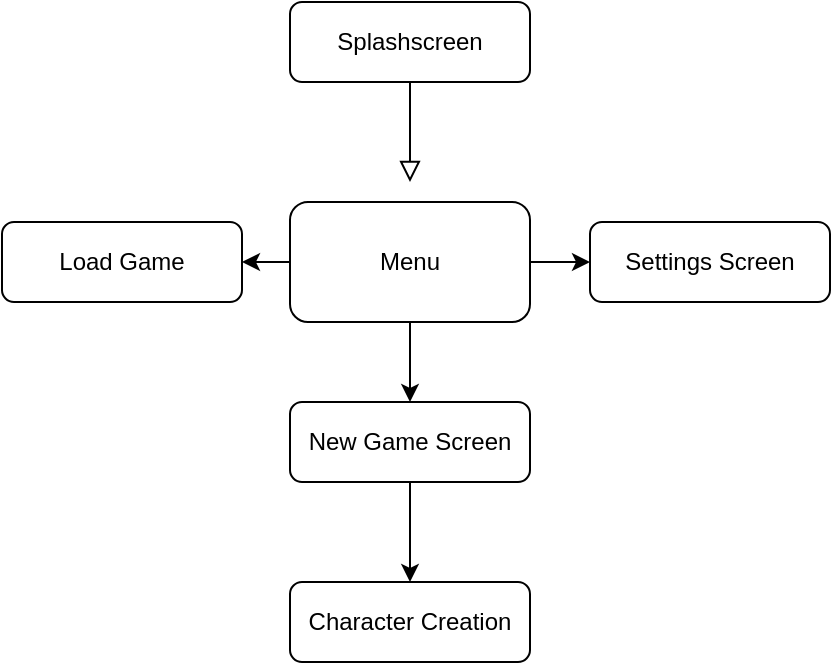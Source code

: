 <mxfile version="22.1.0" type="github">
  <diagram id="C5RBs43oDa-KdzZeNtuy" name="Page-1">
    <mxGraphModel dx="1434" dy="790" grid="1" gridSize="10" guides="1" tooltips="1" connect="1" arrows="1" fold="1" page="1" pageScale="1" pageWidth="827" pageHeight="1169" math="0" shadow="0">
      <root>
        <mxCell id="WIyWlLk6GJQsqaUBKTNV-0" />
        <mxCell id="WIyWlLk6GJQsqaUBKTNV-1" parent="WIyWlLk6GJQsqaUBKTNV-0" />
        <mxCell id="WIyWlLk6GJQsqaUBKTNV-2" value="" style="rounded=0;html=1;jettySize=auto;orthogonalLoop=1;fontSize=11;endArrow=block;endFill=0;endSize=8;strokeWidth=1;shadow=0;labelBackgroundColor=none;edgeStyle=orthogonalEdgeStyle;" parent="WIyWlLk6GJQsqaUBKTNV-1" source="WIyWlLk6GJQsqaUBKTNV-3" edge="1">
          <mxGeometry relative="1" as="geometry">
            <mxPoint x="204" y="90" as="targetPoint" />
          </mxGeometry>
        </mxCell>
        <mxCell id="WIyWlLk6GJQsqaUBKTNV-3" value="Splashscreen" style="rounded=1;whiteSpace=wrap;html=1;fontSize=12;glass=0;strokeWidth=1;shadow=0;" parent="WIyWlLk6GJQsqaUBKTNV-1" vertex="1">
          <mxGeometry x="144" width="120" height="40" as="geometry" />
        </mxCell>
        <mxCell id="a4BlHr8jtiAbjCi1IiiF-2" style="edgeStyle=orthogonalEdgeStyle;rounded=0;orthogonalLoop=1;jettySize=auto;html=1;exitX=0.5;exitY=1;exitDx=0;exitDy=0;entryX=0.5;entryY=0;entryDx=0;entryDy=0;" edge="1" parent="WIyWlLk6GJQsqaUBKTNV-1" source="hMjTdxU6r06Hs33aJM2Q-0" target="hMjTdxU6r06Hs33aJM2Q-2">
          <mxGeometry relative="1" as="geometry" />
        </mxCell>
        <mxCell id="a4BlHr8jtiAbjCi1IiiF-4" style="edgeStyle=orthogonalEdgeStyle;rounded=0;orthogonalLoop=1;jettySize=auto;html=1;exitX=1;exitY=0.5;exitDx=0;exitDy=0;entryX=0;entryY=0.5;entryDx=0;entryDy=0;" edge="1" parent="WIyWlLk6GJQsqaUBKTNV-1" source="hMjTdxU6r06Hs33aJM2Q-0" target="hMjTdxU6r06Hs33aJM2Q-1">
          <mxGeometry relative="1" as="geometry" />
        </mxCell>
        <mxCell id="a4BlHr8jtiAbjCi1IiiF-7" style="edgeStyle=orthogonalEdgeStyle;rounded=0;orthogonalLoop=1;jettySize=auto;html=1;exitX=0;exitY=0.5;exitDx=0;exitDy=0;entryX=1;entryY=0.5;entryDx=0;entryDy=0;" edge="1" parent="WIyWlLk6GJQsqaUBKTNV-1" source="hMjTdxU6r06Hs33aJM2Q-0" target="hMjTdxU6r06Hs33aJM2Q-3">
          <mxGeometry relative="1" as="geometry" />
        </mxCell>
        <mxCell id="hMjTdxU6r06Hs33aJM2Q-0" value="Menu" style="rounded=1;whiteSpace=wrap;html=1;" parent="WIyWlLk6GJQsqaUBKTNV-1" vertex="1">
          <mxGeometry x="144" y="100" width="120" height="60" as="geometry" />
        </mxCell>
        <mxCell id="hMjTdxU6r06Hs33aJM2Q-1" value="Settings Screen" style="rounded=1;whiteSpace=wrap;html=1;fontSize=12;glass=0;strokeWidth=1;shadow=0;" parent="WIyWlLk6GJQsqaUBKTNV-1" vertex="1">
          <mxGeometry x="294" y="110" width="120" height="40" as="geometry" />
        </mxCell>
        <mxCell id="a4BlHr8jtiAbjCi1IiiF-3" style="edgeStyle=orthogonalEdgeStyle;rounded=0;orthogonalLoop=1;jettySize=auto;html=1;exitX=0.5;exitY=1;exitDx=0;exitDy=0;entryX=0.5;entryY=0;entryDx=0;entryDy=0;" edge="1" parent="WIyWlLk6GJQsqaUBKTNV-1" source="hMjTdxU6r06Hs33aJM2Q-2" target="a4BlHr8jtiAbjCi1IiiF-1">
          <mxGeometry relative="1" as="geometry" />
        </mxCell>
        <mxCell id="hMjTdxU6r06Hs33aJM2Q-2" value="New Game Screen" style="rounded=1;whiteSpace=wrap;html=1;fontSize=12;glass=0;strokeWidth=1;shadow=0;" parent="WIyWlLk6GJQsqaUBKTNV-1" vertex="1">
          <mxGeometry x="144" y="200" width="120" height="40" as="geometry" />
        </mxCell>
        <mxCell id="hMjTdxU6r06Hs33aJM2Q-3" value="Load Game" style="rounded=1;whiteSpace=wrap;html=1;fontSize=12;glass=0;strokeWidth=1;shadow=0;" parent="WIyWlLk6GJQsqaUBKTNV-1" vertex="1">
          <mxGeometry y="110" width="120" height="40" as="geometry" />
        </mxCell>
        <mxCell id="a4BlHr8jtiAbjCi1IiiF-1" value="Character Creation" style="rounded=1;whiteSpace=wrap;html=1;fontSize=12;glass=0;strokeWidth=1;shadow=0;" vertex="1" parent="WIyWlLk6GJQsqaUBKTNV-1">
          <mxGeometry x="144" y="290" width="120" height="40" as="geometry" />
        </mxCell>
      </root>
    </mxGraphModel>
  </diagram>
</mxfile>
